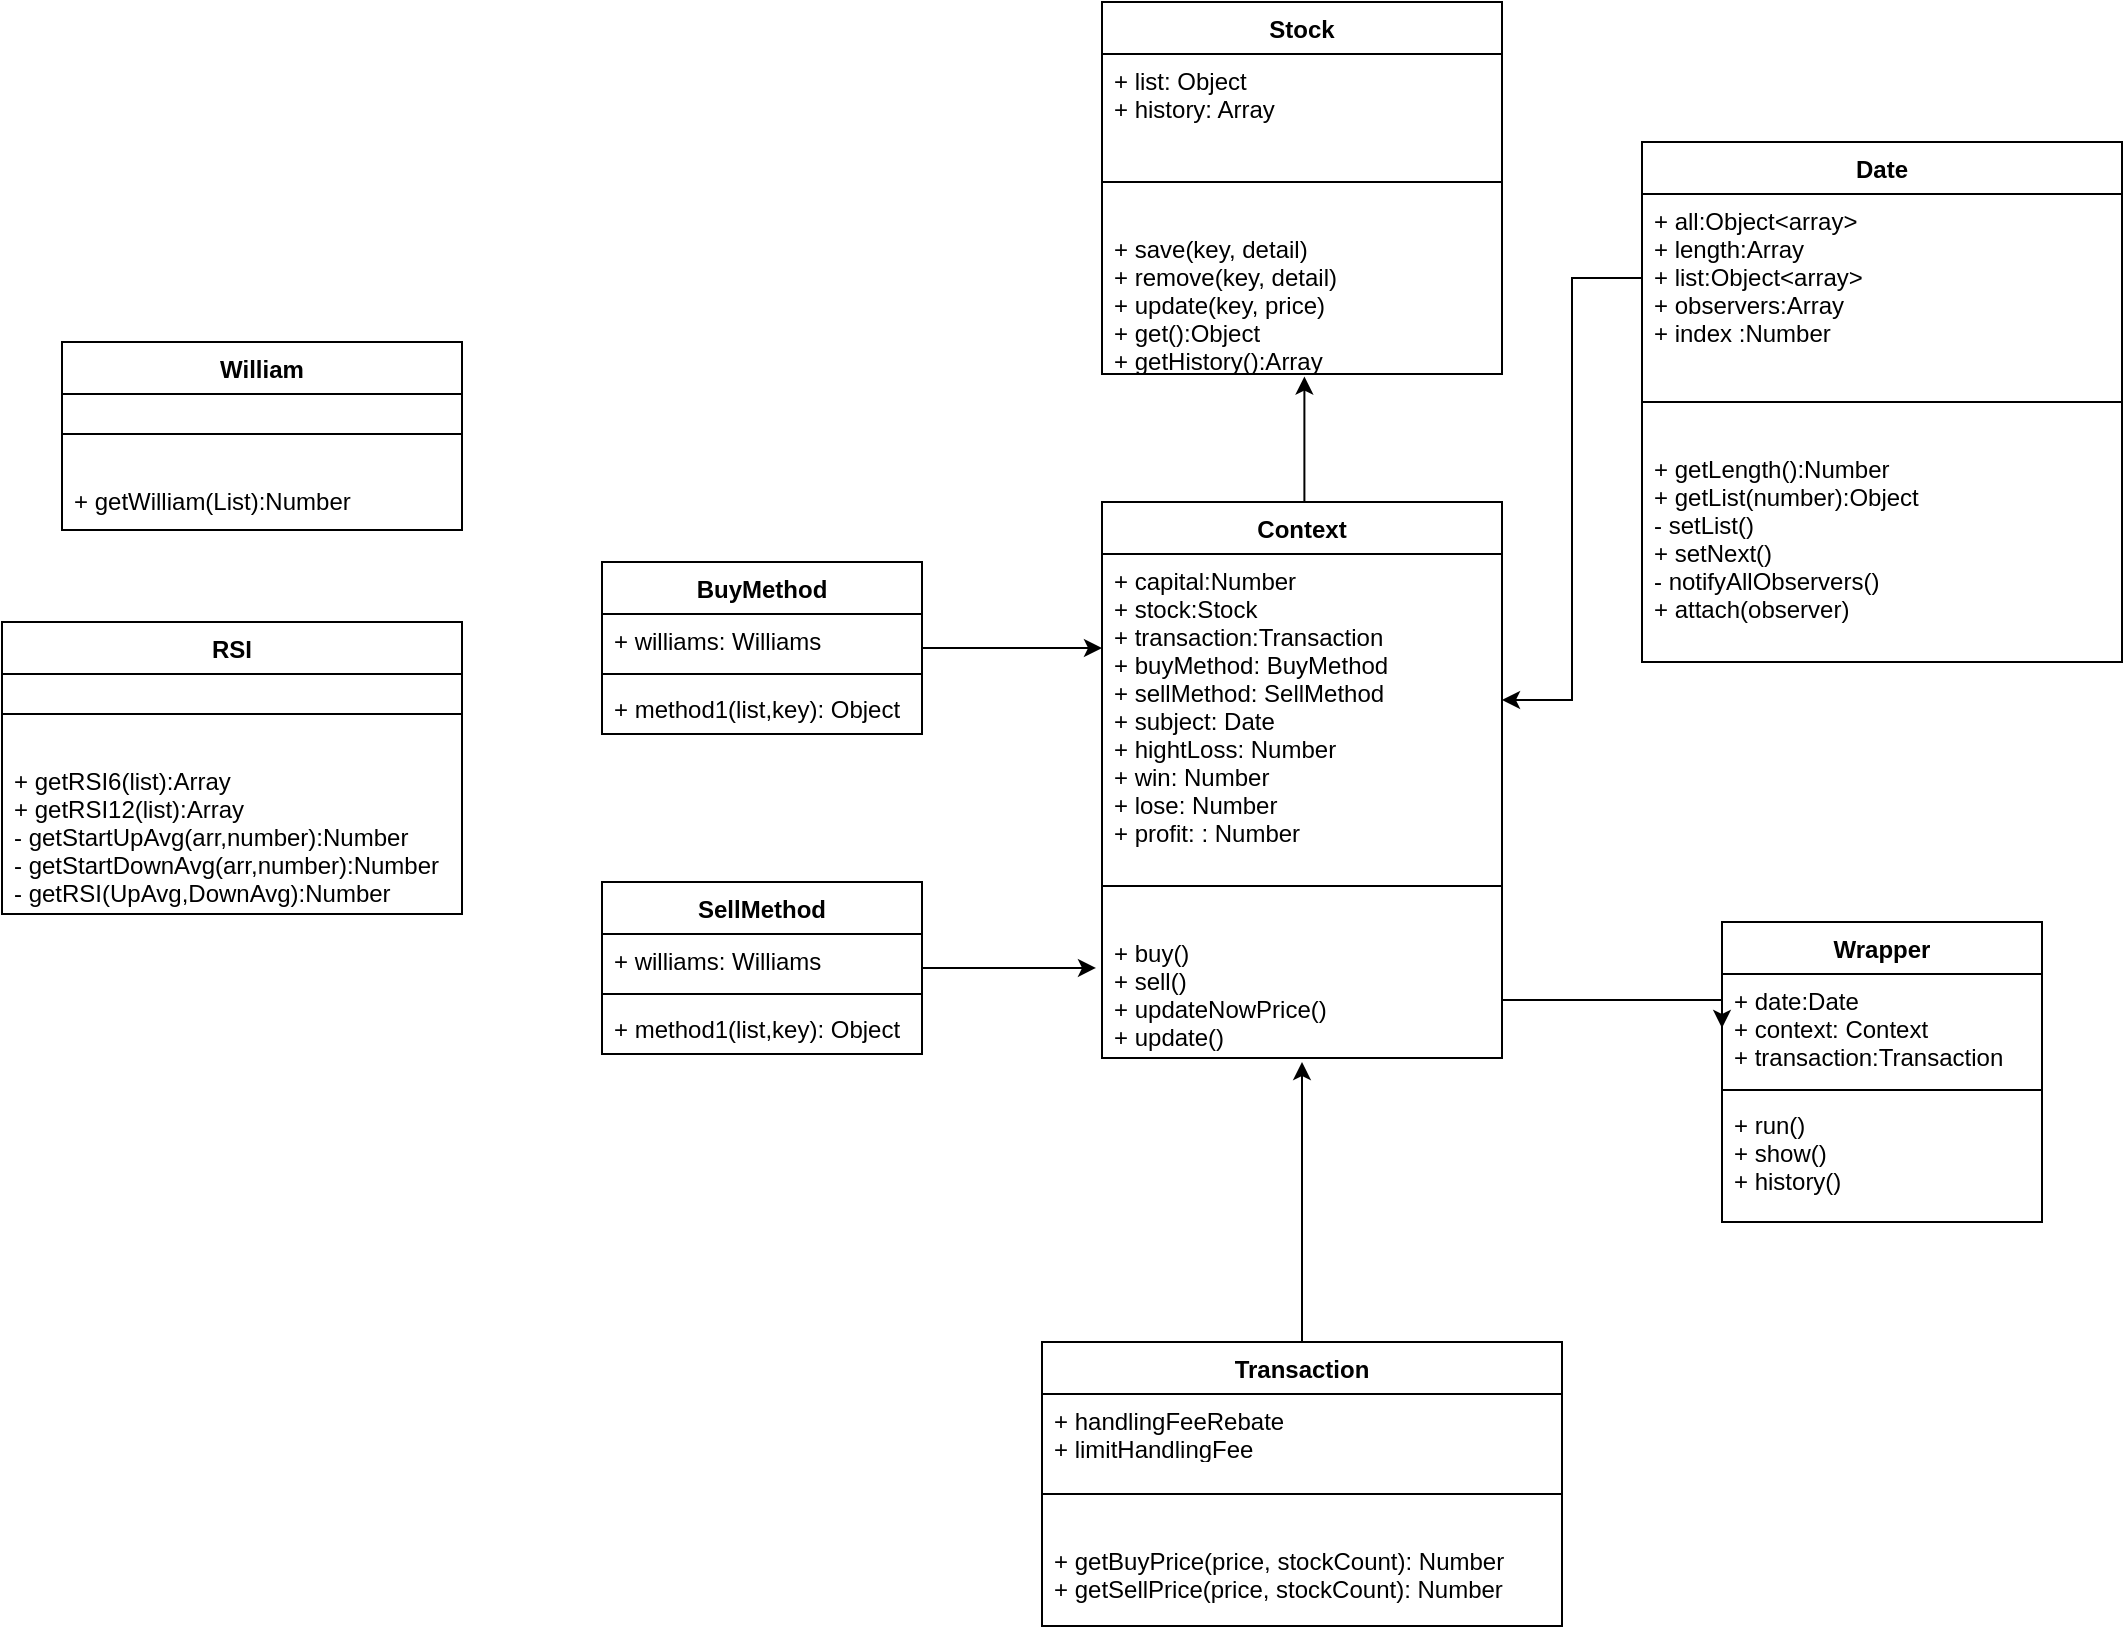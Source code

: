 <mxfile version="14.6.13" type="device"><diagram id="C5RBs43oDa-KdzZeNtuy" name="Page-1"><mxGraphModel dx="1897" dy="1811" grid="1" gridSize="10" guides="1" tooltips="1" connect="1" arrows="1" fold="1" page="1" pageScale="1" pageWidth="827" pageHeight="1169" math="0" shadow="0"><root><mxCell id="WIyWlLk6GJQsqaUBKTNV-0"/><mxCell id="WIyWlLk6GJQsqaUBKTNV-1" parent="WIyWlLk6GJQsqaUBKTNV-0"/><mxCell id="F91Q20vFasPbDwkG_e-I-20" style="edgeStyle=orthogonalEdgeStyle;rounded=0;orthogonalLoop=1;jettySize=auto;html=1;exitX=0.5;exitY=0;exitDx=0;exitDy=0;entryX=0.506;entryY=1.017;entryDx=0;entryDy=0;entryPerimeter=0;" parent="WIyWlLk6GJQsqaUBKTNV-1" source="F91Q20vFasPbDwkG_e-I-0" target="F91Q20vFasPbDwkG_e-I-11" edge="1"><mxGeometry relative="1" as="geometry"><Array as="points"><mxPoint x="191" y="220"/></Array></mxGeometry></mxCell><mxCell id="F91Q20vFasPbDwkG_e-I-0" value="Context" style="swimlane;fontStyle=1;align=center;verticalAlign=top;childLayout=stackLayout;horizontal=1;startSize=26;horizontalStack=0;resizeParent=1;resizeParentMax=0;resizeLast=0;collapsible=1;marginBottom=0;" parent="WIyWlLk6GJQsqaUBKTNV-1" vertex="1"><mxGeometry x="90" y="220" width="200" height="278" as="geometry"/></mxCell><mxCell id="F91Q20vFasPbDwkG_e-I-1" value="+ capital:Number&#10;+ stock:Stock&#10;+ transaction:Transaction&#10;+ buyMethod: BuyMethod&#10;+ sellMethod: SellMethod&#10;+ subject: Date&#10;+ hightLoss: Number&#10;+ win: Number&#10;+ lose: Number&#10;+ profit: : Number&#10;" style="text;strokeColor=none;fillColor=none;align=left;verticalAlign=top;spacingLeft=4;spacingRight=4;overflow=hidden;rotatable=0;points=[[0,0.5],[1,0.5]];portConstraint=eastwest;" parent="F91Q20vFasPbDwkG_e-I-0" vertex="1"><mxGeometry y="26" width="200" height="146" as="geometry"/></mxCell><mxCell id="F91Q20vFasPbDwkG_e-I-2" value="" style="line;strokeWidth=1;fillColor=none;align=left;verticalAlign=middle;spacingTop=-1;spacingLeft=3;spacingRight=3;rotatable=0;labelPosition=right;points=[];portConstraint=eastwest;" parent="F91Q20vFasPbDwkG_e-I-0" vertex="1"><mxGeometry y="172" width="200" height="40" as="geometry"/></mxCell><mxCell id="F91Q20vFasPbDwkG_e-I-3" value="+ buy()&#10;+ sell()&#10;+ updateNowPrice()&#10;+ update()" style="text;strokeColor=none;fillColor=none;align=left;verticalAlign=top;spacingLeft=4;spacingRight=4;overflow=hidden;rotatable=0;points=[[0,0.5],[1,0.5]];portConstraint=eastwest;" parent="F91Q20vFasPbDwkG_e-I-0" vertex="1"><mxGeometry y="212" width="200" height="66" as="geometry"/></mxCell><mxCell id="yLj_Qp0v5qIvkyL6gjk5-15" style="edgeStyle=orthogonalEdgeStyle;rounded=0;orthogonalLoop=1;jettySize=auto;html=1;" edge="1" parent="WIyWlLk6GJQsqaUBKTNV-1" source="F91Q20vFasPbDwkG_e-I-4"><mxGeometry relative="1" as="geometry"><mxPoint x="190" y="500" as="targetPoint"/></mxGeometry></mxCell><mxCell id="F91Q20vFasPbDwkG_e-I-4" value="Transaction" style="swimlane;fontStyle=1;align=center;verticalAlign=top;childLayout=stackLayout;horizontal=1;startSize=26;horizontalStack=0;resizeParent=1;resizeParentMax=0;resizeLast=0;collapsible=1;marginBottom=0;" parent="WIyWlLk6GJQsqaUBKTNV-1" vertex="1"><mxGeometry x="60" y="640" width="260" height="142" as="geometry"/></mxCell><mxCell id="F91Q20vFasPbDwkG_e-I-5" value="+ handlingFeeRebate&#10;+ limitHandlingFee" style="text;strokeColor=none;fillColor=none;align=left;verticalAlign=top;spacingLeft=4;spacingRight=4;overflow=hidden;rotatable=0;points=[[0,0.5],[1,0.5]];portConstraint=eastwest;" parent="F91Q20vFasPbDwkG_e-I-4" vertex="1"><mxGeometry y="26" width="260" height="30" as="geometry"/></mxCell><mxCell id="F91Q20vFasPbDwkG_e-I-6" value="" style="line;strokeWidth=1;fillColor=none;align=left;verticalAlign=middle;spacingTop=-1;spacingLeft=3;spacingRight=3;rotatable=0;labelPosition=right;points=[];portConstraint=eastwest;" parent="F91Q20vFasPbDwkG_e-I-4" vertex="1"><mxGeometry y="56" width="260" height="40" as="geometry"/></mxCell><mxCell id="F91Q20vFasPbDwkG_e-I-7" value="+ getBuyPrice(price, stockCount): Number&#10;+ getSellPrice(price, stockCount): Number" style="text;strokeColor=none;fillColor=none;align=left;verticalAlign=top;spacingLeft=4;spacingRight=4;overflow=hidden;rotatable=0;points=[[0,0.5],[1,0.5]];portConstraint=eastwest;" parent="F91Q20vFasPbDwkG_e-I-4" vertex="1"><mxGeometry y="96" width="260" height="46" as="geometry"/></mxCell><mxCell id="F91Q20vFasPbDwkG_e-I-8" value="Stock&#10;" style="swimlane;fontStyle=1;align=center;verticalAlign=top;childLayout=stackLayout;horizontal=1;startSize=26;horizontalStack=0;resizeParent=1;resizeParentMax=0;resizeLast=0;collapsible=1;marginBottom=0;" parent="WIyWlLk6GJQsqaUBKTNV-1" vertex="1"><mxGeometry x="90" y="-30" width="200" height="186" as="geometry"/></mxCell><mxCell id="F91Q20vFasPbDwkG_e-I-9" value="+ list: Object&#10;+ history: Array" style="text;strokeColor=none;fillColor=none;align=left;verticalAlign=top;spacingLeft=4;spacingRight=4;overflow=hidden;rotatable=0;points=[[0,0.5],[1,0.5]];portConstraint=eastwest;" parent="F91Q20vFasPbDwkG_e-I-8" vertex="1"><mxGeometry y="26" width="200" height="44" as="geometry"/></mxCell><mxCell id="F91Q20vFasPbDwkG_e-I-10" value="" style="line;strokeWidth=1;fillColor=none;align=left;verticalAlign=middle;spacingTop=-1;spacingLeft=3;spacingRight=3;rotatable=0;labelPosition=right;points=[];portConstraint=eastwest;" parent="F91Q20vFasPbDwkG_e-I-8" vertex="1"><mxGeometry y="70" width="200" height="40" as="geometry"/></mxCell><mxCell id="F91Q20vFasPbDwkG_e-I-11" value="+ save(key, detail)&#10;+ remove(key, detail)&#10;+ update(key, price)&#10;+ get():Object&#10;+ getHistory():Array" style="text;strokeColor=none;fillColor=none;align=left;verticalAlign=top;spacingLeft=4;spacingRight=4;overflow=hidden;rotatable=0;points=[[0,0.5],[1,0.5]];portConstraint=eastwest;" parent="F91Q20vFasPbDwkG_e-I-8" vertex="1"><mxGeometry y="110" width="200" height="76" as="geometry"/></mxCell><mxCell id="F91Q20vFasPbDwkG_e-I-12" value="Date" style="swimlane;fontStyle=1;align=center;verticalAlign=top;childLayout=stackLayout;horizontal=1;startSize=26;horizontalStack=0;resizeParent=1;resizeParentMax=0;resizeLast=0;collapsible=1;marginBottom=0;" parent="WIyWlLk6GJQsqaUBKTNV-1" vertex="1"><mxGeometry x="360" y="40" width="240" height="260" as="geometry"/></mxCell><mxCell id="F91Q20vFasPbDwkG_e-I-13" value="+ all:Object&lt;array&gt;&#10;+ length:Array&#10;+ list:Object&lt;array&gt;&#10;+ observers:Array&#10;+ index :Number&#10;" style="text;strokeColor=none;fillColor=none;align=left;verticalAlign=top;spacingLeft=4;spacingRight=4;overflow=hidden;rotatable=0;points=[[0,0.5],[1,0.5]];portConstraint=eastwest;" parent="F91Q20vFasPbDwkG_e-I-12" vertex="1"><mxGeometry y="26" width="240" height="84" as="geometry"/></mxCell><mxCell id="F91Q20vFasPbDwkG_e-I-14" value="" style="line;strokeWidth=1;fillColor=none;align=left;verticalAlign=middle;spacingTop=-1;spacingLeft=3;spacingRight=3;rotatable=0;labelPosition=right;points=[];portConstraint=eastwest;" parent="F91Q20vFasPbDwkG_e-I-12" vertex="1"><mxGeometry y="110" width="240" height="40" as="geometry"/></mxCell><mxCell id="F91Q20vFasPbDwkG_e-I-15" value="+ getLength():Number&#10;+ getList(number):Object&#10;- setList()&#10;+ setNext()&#10;- notifyAllObservers()&#10;+ attach(observer)" style="text;strokeColor=none;fillColor=none;align=left;verticalAlign=top;spacingLeft=4;spacingRight=4;overflow=hidden;rotatable=0;points=[[0,0.5],[1,0.5]];portConstraint=eastwest;" parent="F91Q20vFasPbDwkG_e-I-12" vertex="1"><mxGeometry y="150" width="240" height="110" as="geometry"/></mxCell><mxCell id="F91Q20vFasPbDwkG_e-I-16" value="William" style="swimlane;fontStyle=1;align=center;verticalAlign=top;childLayout=stackLayout;horizontal=1;startSize=26;horizontalStack=0;resizeParent=1;resizeParentMax=0;resizeLast=0;collapsible=1;marginBottom=0;" parent="WIyWlLk6GJQsqaUBKTNV-1" vertex="1"><mxGeometry x="-430" y="140" width="200" height="94" as="geometry"/></mxCell><mxCell id="F91Q20vFasPbDwkG_e-I-18" value="" style="line;strokeWidth=1;fillColor=none;align=left;verticalAlign=middle;spacingTop=-1;spacingLeft=3;spacingRight=3;rotatable=0;labelPosition=right;points=[];portConstraint=eastwest;" parent="F91Q20vFasPbDwkG_e-I-16" vertex="1"><mxGeometry y="26" width="200" height="40" as="geometry"/></mxCell><mxCell id="F91Q20vFasPbDwkG_e-I-19" value="+ getWilliam(List):Number" style="text;strokeColor=none;fillColor=none;align=left;verticalAlign=top;spacingLeft=4;spacingRight=4;overflow=hidden;rotatable=0;points=[[0,0.5],[1,0.5]];portConstraint=eastwest;" parent="F91Q20vFasPbDwkG_e-I-16" vertex="1"><mxGeometry y="66" width="200" height="28" as="geometry"/></mxCell><mxCell id="yLj_Qp0v5qIvkyL6gjk5-9" style="edgeStyle=orthogonalEdgeStyle;rounded=0;orthogonalLoop=1;jettySize=auto;html=1;entryX=0;entryY=0.322;entryDx=0;entryDy=0;entryPerimeter=0;" edge="1" parent="WIyWlLk6GJQsqaUBKTNV-1" source="yLj_Qp0v5qIvkyL6gjk5-0" target="F91Q20vFasPbDwkG_e-I-1"><mxGeometry relative="1" as="geometry"/></mxCell><mxCell id="yLj_Qp0v5qIvkyL6gjk5-0" value="BuyMethod" style="swimlane;fontStyle=1;align=center;verticalAlign=top;childLayout=stackLayout;horizontal=1;startSize=26;horizontalStack=0;resizeParent=1;resizeParentMax=0;resizeLast=0;collapsible=1;marginBottom=0;" vertex="1" parent="WIyWlLk6GJQsqaUBKTNV-1"><mxGeometry x="-160" y="250" width="160" height="86" as="geometry"/></mxCell><mxCell id="yLj_Qp0v5qIvkyL6gjk5-1" value="+ williams: Williams" style="text;strokeColor=none;fillColor=none;align=left;verticalAlign=top;spacingLeft=4;spacingRight=4;overflow=hidden;rotatable=0;points=[[0,0.5],[1,0.5]];portConstraint=eastwest;" vertex="1" parent="yLj_Qp0v5qIvkyL6gjk5-0"><mxGeometry y="26" width="160" height="26" as="geometry"/></mxCell><mxCell id="yLj_Qp0v5qIvkyL6gjk5-2" value="" style="line;strokeWidth=1;fillColor=none;align=left;verticalAlign=middle;spacingTop=-1;spacingLeft=3;spacingRight=3;rotatable=0;labelPosition=right;points=[];portConstraint=eastwest;" vertex="1" parent="yLj_Qp0v5qIvkyL6gjk5-0"><mxGeometry y="52" width="160" height="8" as="geometry"/></mxCell><mxCell id="yLj_Qp0v5qIvkyL6gjk5-3" value="+ method1(list,key): Object" style="text;strokeColor=none;fillColor=none;align=left;verticalAlign=top;spacingLeft=4;spacingRight=4;overflow=hidden;rotatable=0;points=[[0,0.5],[1,0.5]];portConstraint=eastwest;" vertex="1" parent="yLj_Qp0v5qIvkyL6gjk5-0"><mxGeometry y="60" width="160" height="26" as="geometry"/></mxCell><mxCell id="yLj_Qp0v5qIvkyL6gjk5-8" style="edgeStyle=orthogonalEdgeStyle;rounded=0;orthogonalLoop=1;jettySize=auto;html=1;entryX=-0.015;entryY=0.318;entryDx=0;entryDy=0;entryPerimeter=0;" edge="1" parent="WIyWlLk6GJQsqaUBKTNV-1" source="yLj_Qp0v5qIvkyL6gjk5-4" target="F91Q20vFasPbDwkG_e-I-3"><mxGeometry relative="1" as="geometry"/></mxCell><mxCell id="yLj_Qp0v5qIvkyL6gjk5-4" value="SellMethod" style="swimlane;fontStyle=1;align=center;verticalAlign=top;childLayout=stackLayout;horizontal=1;startSize=26;horizontalStack=0;resizeParent=1;resizeParentMax=0;resizeLast=0;collapsible=1;marginBottom=0;" vertex="1" parent="WIyWlLk6GJQsqaUBKTNV-1"><mxGeometry x="-160" y="410" width="160" height="86" as="geometry"/></mxCell><mxCell id="yLj_Qp0v5qIvkyL6gjk5-5" value="+ williams: Williams" style="text;strokeColor=none;fillColor=none;align=left;verticalAlign=top;spacingLeft=4;spacingRight=4;overflow=hidden;rotatable=0;points=[[0,0.5],[1,0.5]];portConstraint=eastwest;" vertex="1" parent="yLj_Qp0v5qIvkyL6gjk5-4"><mxGeometry y="26" width="160" height="26" as="geometry"/></mxCell><mxCell id="yLj_Qp0v5qIvkyL6gjk5-6" value="" style="line;strokeWidth=1;fillColor=none;align=left;verticalAlign=middle;spacingTop=-1;spacingLeft=3;spacingRight=3;rotatable=0;labelPosition=right;points=[];portConstraint=eastwest;" vertex="1" parent="yLj_Qp0v5qIvkyL6gjk5-4"><mxGeometry y="52" width="160" height="8" as="geometry"/></mxCell><mxCell id="yLj_Qp0v5qIvkyL6gjk5-7" value="+ method1(list,key): Object" style="text;strokeColor=none;fillColor=none;align=left;verticalAlign=top;spacingLeft=4;spacingRight=4;overflow=hidden;rotatable=0;points=[[0,0.5],[1,0.5]];portConstraint=eastwest;" vertex="1" parent="yLj_Qp0v5qIvkyL6gjk5-4"><mxGeometry y="60" width="160" height="26" as="geometry"/></mxCell><mxCell id="yLj_Qp0v5qIvkyL6gjk5-17" style="edgeStyle=orthogonalEdgeStyle;rounded=0;orthogonalLoop=1;jettySize=auto;html=1;" edge="1" parent="WIyWlLk6GJQsqaUBKTNV-1" source="F91Q20vFasPbDwkG_e-I-13" target="F91Q20vFasPbDwkG_e-I-1"><mxGeometry relative="1" as="geometry"/></mxCell><mxCell id="yLj_Qp0v5qIvkyL6gjk5-18" value="Wrapper" style="swimlane;fontStyle=1;align=center;verticalAlign=top;childLayout=stackLayout;horizontal=1;startSize=26;horizontalStack=0;resizeParent=1;resizeParentMax=0;resizeLast=0;collapsible=1;marginBottom=0;" vertex="1" parent="WIyWlLk6GJQsqaUBKTNV-1"><mxGeometry x="400" y="430" width="160" height="150" as="geometry"/></mxCell><mxCell id="yLj_Qp0v5qIvkyL6gjk5-19" value="+ date:Date&#10;+ context: Context&#10;+ transaction:Transaction" style="text;strokeColor=none;fillColor=none;align=left;verticalAlign=top;spacingLeft=4;spacingRight=4;overflow=hidden;rotatable=0;points=[[0,0.5],[1,0.5]];portConstraint=eastwest;" vertex="1" parent="yLj_Qp0v5qIvkyL6gjk5-18"><mxGeometry y="26" width="160" height="54" as="geometry"/></mxCell><mxCell id="yLj_Qp0v5qIvkyL6gjk5-20" value="" style="line;strokeWidth=1;fillColor=none;align=left;verticalAlign=middle;spacingTop=-1;spacingLeft=3;spacingRight=3;rotatable=0;labelPosition=right;points=[];portConstraint=eastwest;" vertex="1" parent="yLj_Qp0v5qIvkyL6gjk5-18"><mxGeometry y="80" width="160" height="8" as="geometry"/></mxCell><mxCell id="yLj_Qp0v5qIvkyL6gjk5-21" value="+ run()&#10;+ show()&#10;+ history()" style="text;strokeColor=none;fillColor=none;align=left;verticalAlign=top;spacingLeft=4;spacingRight=4;overflow=hidden;rotatable=0;points=[[0,0.5],[1,0.5]];portConstraint=eastwest;" vertex="1" parent="yLj_Qp0v5qIvkyL6gjk5-18"><mxGeometry y="88" width="160" height="62" as="geometry"/></mxCell><mxCell id="yLj_Qp0v5qIvkyL6gjk5-22" style="edgeStyle=orthogonalEdgeStyle;rounded=0;orthogonalLoop=1;jettySize=auto;html=1;entryX=0;entryY=0.5;entryDx=0;entryDy=0;" edge="1" parent="WIyWlLk6GJQsqaUBKTNV-1" source="F91Q20vFasPbDwkG_e-I-3" target="yLj_Qp0v5qIvkyL6gjk5-19"><mxGeometry relative="1" as="geometry"><Array as="points"><mxPoint x="320" y="469"/><mxPoint x="320" y="469"/></Array></mxGeometry></mxCell><mxCell id="yLj_Qp0v5qIvkyL6gjk5-31" value="RSI" style="swimlane;fontStyle=1;align=center;verticalAlign=top;childLayout=stackLayout;horizontal=1;startSize=26;horizontalStack=0;resizeParent=1;resizeParentMax=0;resizeLast=0;collapsible=1;marginBottom=0;" vertex="1" parent="WIyWlLk6GJQsqaUBKTNV-1"><mxGeometry x="-460" y="280" width="230" height="146" as="geometry"/></mxCell><mxCell id="yLj_Qp0v5qIvkyL6gjk5-32" value="" style="line;strokeWidth=1;fillColor=none;align=left;verticalAlign=middle;spacingTop=-1;spacingLeft=3;spacingRight=3;rotatable=0;labelPosition=right;points=[];portConstraint=eastwest;" vertex="1" parent="yLj_Qp0v5qIvkyL6gjk5-31"><mxGeometry y="26" width="230" height="40" as="geometry"/></mxCell><mxCell id="yLj_Qp0v5qIvkyL6gjk5-33" value="+ getRSI6(list):Array&#10;+ getRSI12(list):Array&#10;- getStartUpAvg(arr,number):Number&#10;- getStartDownAvg(arr,number):Number&#10;- getRSI(UpAvg,DownAvg):Number" style="text;strokeColor=none;fillColor=none;align=left;verticalAlign=top;spacingLeft=4;spacingRight=4;overflow=hidden;rotatable=0;points=[[0,0.5],[1,0.5]];portConstraint=eastwest;" vertex="1" parent="yLj_Qp0v5qIvkyL6gjk5-31"><mxGeometry y="66" width="230" height="80" as="geometry"/></mxCell></root></mxGraphModel></diagram></mxfile>